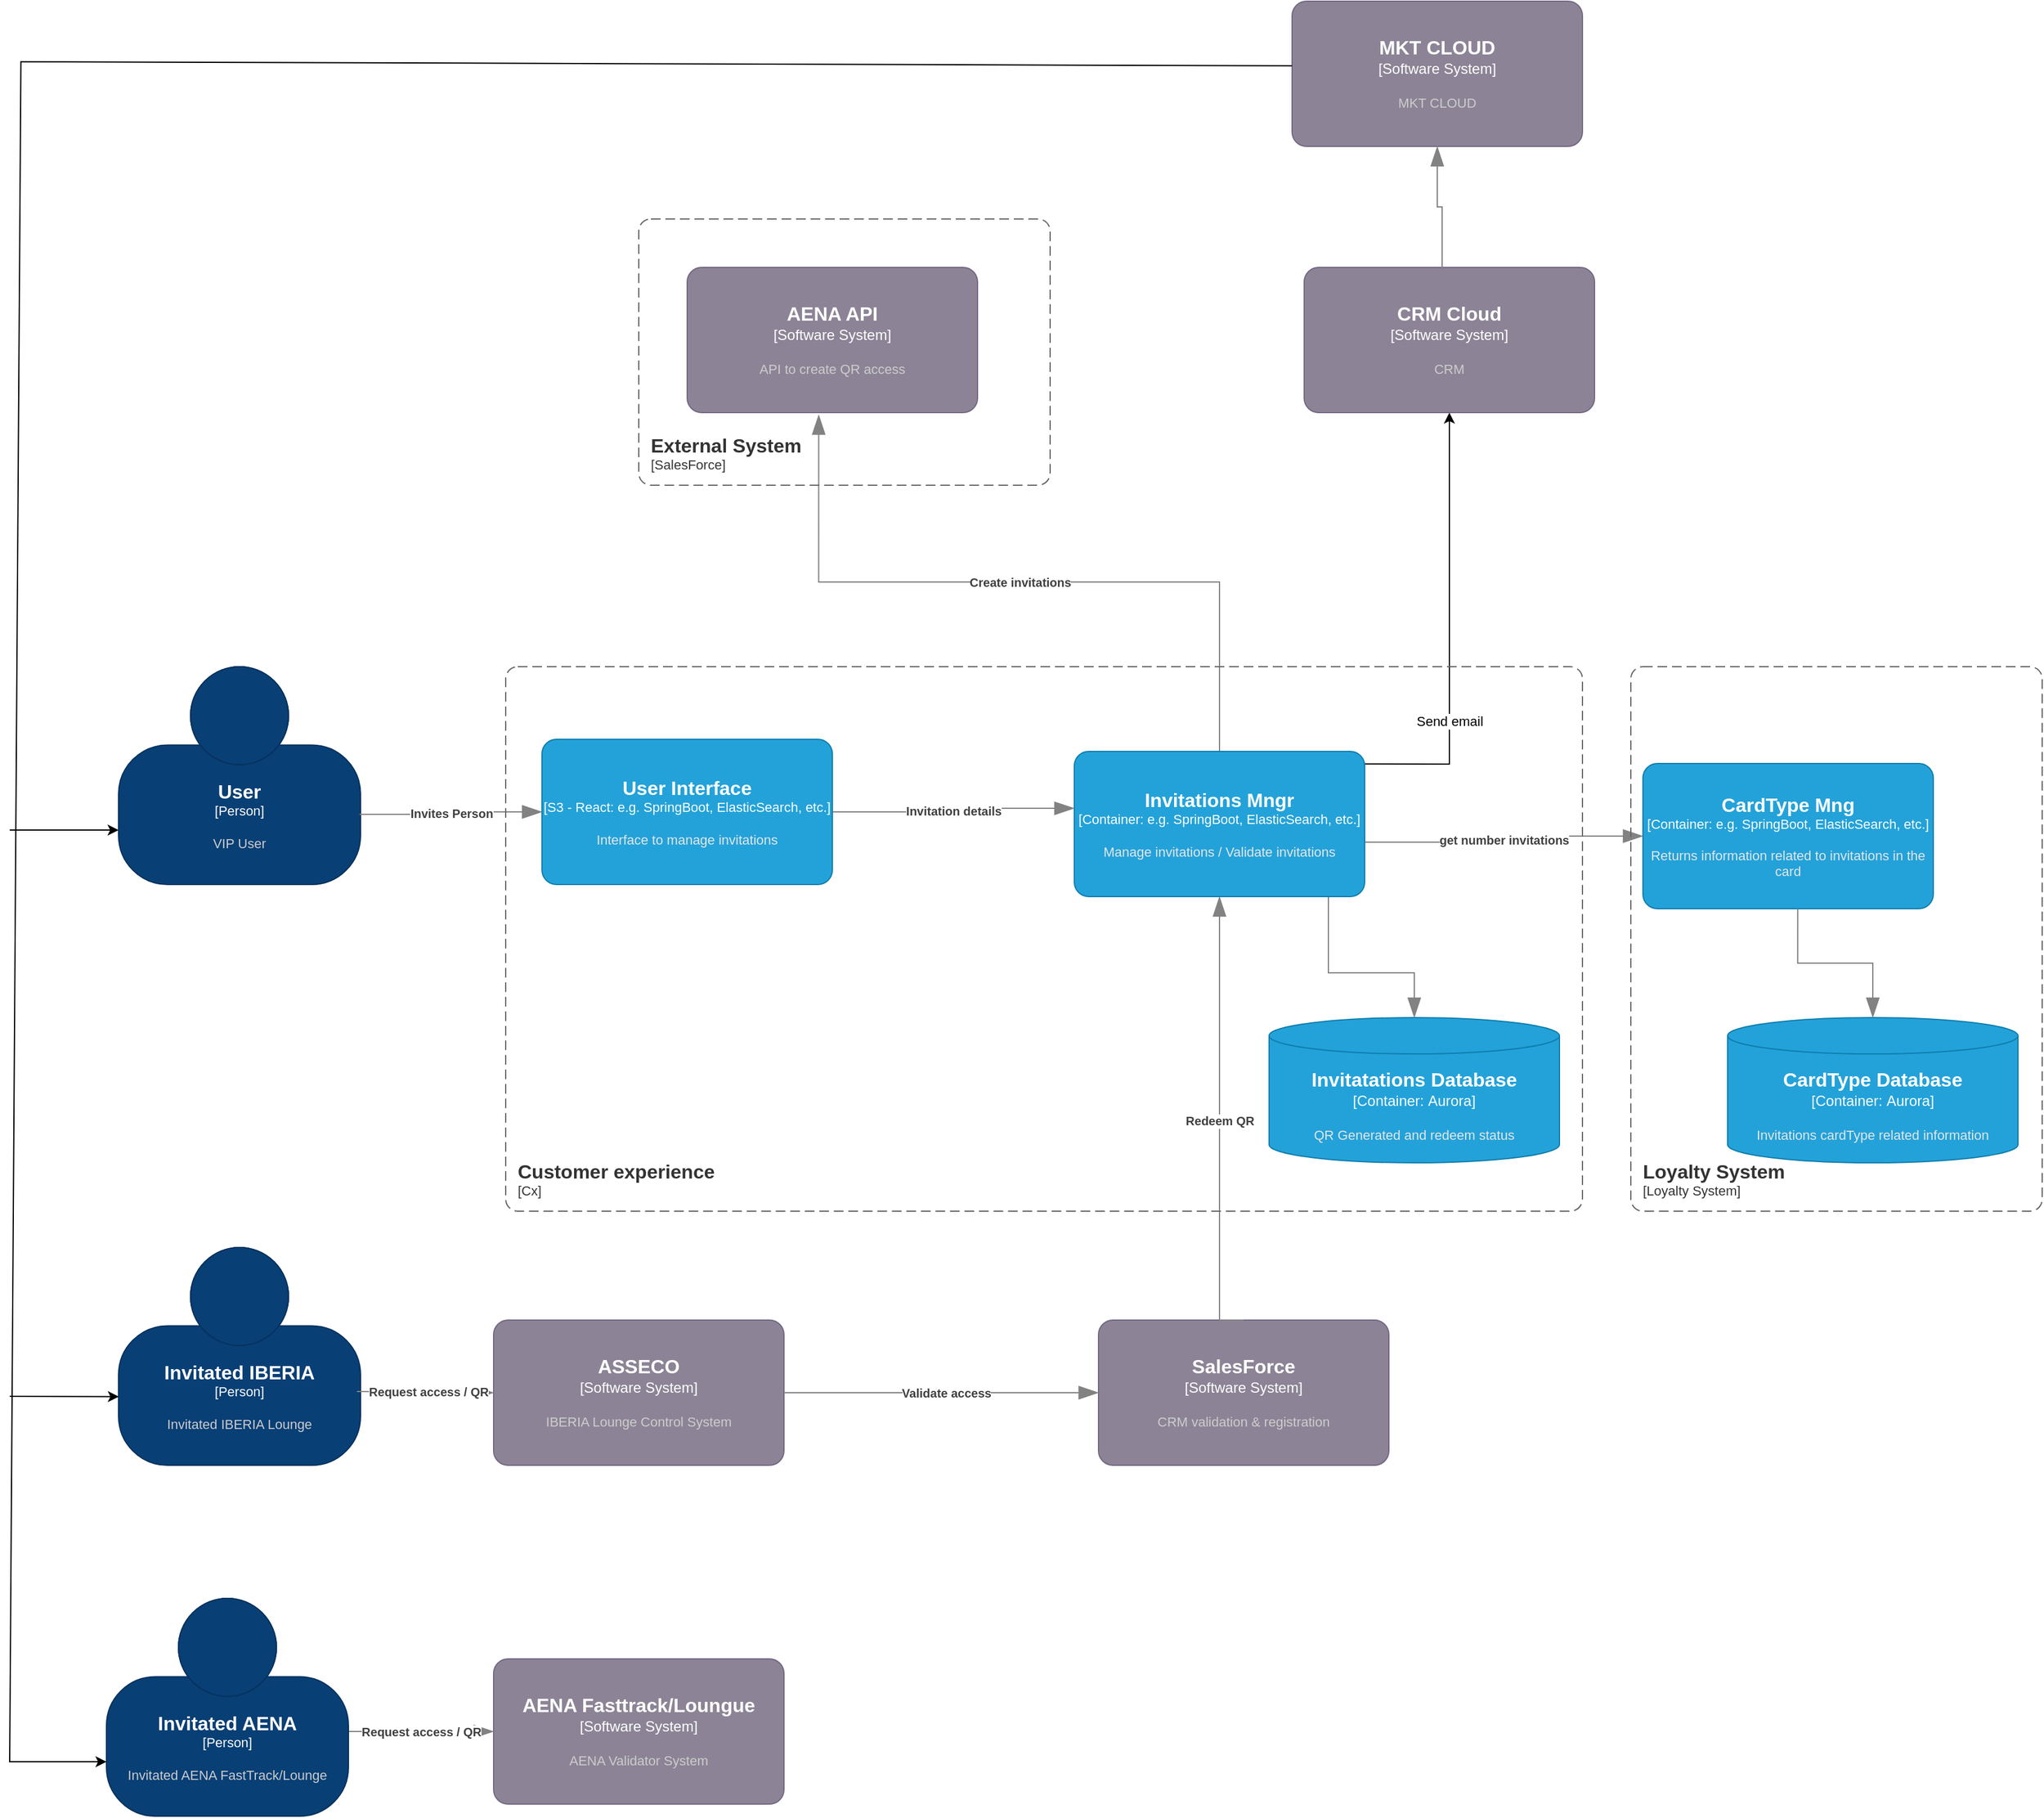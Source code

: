 <mxfile version="28.0.6">
  <diagram name="Page-1" id="3vT81GkO-59NBPtSjDox">
    <mxGraphModel dx="2864" dy="1201" grid="1" gridSize="10" guides="1" tooltips="1" connect="1" arrows="1" fold="1" page="1" pageScale="1" pageWidth="827" pageHeight="1169" math="0" shadow="0">
      <root>
        <mxCell id="0" />
        <mxCell id="1" parent="0" />
        <object placeholders="1" c4Name="User" c4Type="Person" c4Description="VIP User" label="&lt;font style=&quot;font-size: 16px&quot;&gt;&lt;b&gt;%c4Name%&lt;/b&gt;&lt;/font&gt;&lt;div&gt;[%c4Type%]&lt;/div&gt;&lt;br&gt;&lt;div&gt;&lt;font style=&quot;font-size: 11px&quot;&gt;&lt;font color=&quot;#cccccc&quot;&gt;%c4Description%&lt;/font&gt;&lt;/div&gt;" id="GZiBfVCliVj2mwVzaitD-1">
          <mxCell style="html=1;fontSize=11;dashed=0;whiteSpace=wrap;fillColor=#083F75;strokeColor=#06315C;fontColor=#ffffff;shape=mxgraph.c4.person2;align=center;metaEdit=1;points=[[0.5,0,0],[1,0.5,0],[1,0.75,0],[0.75,1,0],[0.5,1,0],[0.25,1,0],[0,0.75,0],[0,0.5,0]];resizable=0;" parent="1" vertex="1">
            <mxGeometry x="50" y="650" width="200" height="180" as="geometry" />
          </mxCell>
        </object>
        <object placeholders="1" c4Type="Relationship" c4Description="Invites Person&#xa;" label="&lt;div style=&quot;text-align: left&quot;&gt;&lt;div style=&quot;text-align: center&quot;&gt;&lt;b&gt;%c4Description%&lt;/b&gt;&lt;/div&gt;" id="GZiBfVCliVj2mwVzaitD-3">
          <mxCell style="endArrow=blockThin;html=1;fontSize=10;fontColor=#404040;strokeWidth=1;endFill=1;strokeColor=#828282;elbow=vertical;metaEdit=1;endSize=14;startSize=14;jumpStyle=arc;jumpSize=16;rounded=0;edgeStyle=orthogonalEdgeStyle;exitX=0.996;exitY=0.678;exitDx=0;exitDy=0;exitPerimeter=0;entryX=0;entryY=0.5;entryDx=0;entryDy=0;entryPerimeter=0;" parent="1" source="GZiBfVCliVj2mwVzaitD-1" target="J698Ror8W2y7IHiP7fl9-1" edge="1">
            <mxGeometry width="240" relative="1" as="geometry">
              <mxPoint x="290" y="800" as="sourcePoint" />
              <mxPoint x="358.32" y="752.84" as="targetPoint" />
              <Array as="points">
                <mxPoint x="325" y="772" />
                <mxPoint x="325" y="770" />
              </Array>
            </mxGeometry>
          </mxCell>
        </object>
        <mxCell id="GZiBfVCliVj2mwVzaitD-8" value="Send email" style="edgeStyle=orthogonalEdgeStyle;rounded=0;orthogonalLoop=1;jettySize=auto;html=1;exitX=0.5;exitY=0;exitDx=0;exitDy=0;exitPerimeter=0;" parent="1" target="GZiBfVCliVj2mwVzaitD-6" edge="1">
          <mxGeometry relative="1" as="geometry">
            <mxPoint x="930.0" y="730.0" as="sourcePoint" />
          </mxGeometry>
        </mxCell>
        <object placeholders="1" c4Type="Relationship" c4Description="Invitation details" label="&lt;div style=&quot;text-align: left&quot;&gt;&lt;div style=&quot;text-align: center&quot;&gt;&lt;b&gt;%c4Description%&lt;/b&gt;&lt;/div&gt;" id="GZiBfVCliVj2mwVzaitD-5">
          <mxCell style="endArrow=blockThin;html=1;fontSize=10;fontColor=#404040;strokeWidth=1;endFill=1;strokeColor=#828282;elbow=vertical;metaEdit=1;endSize=14;startSize=14;jumpStyle=arc;jumpSize=16;rounded=0;edgeStyle=orthogonalEdgeStyle;entryX=0;entryY=0.392;entryDx=0;entryDy=0;entryPerimeter=0;exitX=1;exitY=0.5;exitDx=0;exitDy=0;exitPerimeter=0;" parent="1" source="J698Ror8W2y7IHiP7fl9-1" target="jVN-dQsK68Mz8lYg0hx4-1" edge="1">
            <mxGeometry width="240" relative="1" as="geometry">
              <mxPoint x="630" y="767" as="sourcePoint" />
              <mxPoint x="692" y="771" as="targetPoint" />
            </mxGeometry>
          </mxCell>
        </object>
        <object placeholders="1" c4Name="CRM Cloud" c4Type="Software System" c4Description="CRM" label="&lt;font style=&quot;font-size: 16px&quot;&gt;&lt;b&gt;%c4Name%&lt;/b&gt;&lt;/font&gt;&lt;div&gt;[%c4Type%]&lt;/div&gt;&lt;br&gt;&lt;div&gt;&lt;font style=&quot;font-size: 11px&quot;&gt;&lt;font color=&quot;#cccccc&quot;&gt;%c4Description%&lt;/font&gt;&lt;/div&gt;" id="GZiBfVCliVj2mwVzaitD-6">
          <mxCell style="rounded=1;whiteSpace=wrap;html=1;labelBackgroundColor=none;fillColor=#8C8496;fontColor=#ffffff;align=center;arcSize=10;strokeColor=#736782;metaEdit=1;resizable=0;points=[[0.25,0,0],[0.5,0,0],[0.75,0,0],[1,0.25,0],[1,0.5,0],[1,0.75,0],[0.75,1,0],[0.5,1,0],[0.25,1,0],[0,0.75,0],[0,0.5,0],[0,0.25,0]];" parent="1" vertex="1">
            <mxGeometry x="1030" y="320" width="240" height="120" as="geometry" />
          </mxCell>
        </object>
        <object placeholders="1" c4Name="AENA Fasttrack/Loungue" c4Type="Software System" c4Description="AENA Validator System" label="&lt;font style=&quot;font-size: 16px&quot;&gt;&lt;b&gt;%c4Name%&lt;/b&gt;&lt;/font&gt;&lt;div&gt;[%c4Type%]&lt;/div&gt;&lt;br&gt;&lt;div&gt;&lt;font style=&quot;font-size: 11px&quot;&gt;&lt;font color=&quot;#cccccc&quot;&gt;%c4Description%&lt;/font&gt;&lt;/div&gt;" id="GZiBfVCliVj2mwVzaitD-10">
          <mxCell style="rounded=1;whiteSpace=wrap;html=1;labelBackgroundColor=none;fillColor=#8C8496;fontColor=#ffffff;align=center;arcSize=10;strokeColor=#736782;metaEdit=1;resizable=0;points=[[0.25,0,0],[0.5,0,0],[0.75,0,0],[1,0.25,0],[1,0.5,0],[1,0.75,0],[0.75,1,0],[0.5,1,0],[0.25,1,0],[0,0.75,0],[0,0.5,0],[0,0.25,0]];" parent="1" vertex="1">
            <mxGeometry x="360" y="1470" width="240" height="120" as="geometry" />
          </mxCell>
        </object>
        <object placeholders="1" c4Type="Relationship" c4Description="Request access / QR" label="&lt;div style=&quot;text-align: left&quot;&gt;&lt;div style=&quot;text-align: center&quot;&gt;&lt;b&gt;%c4Description%&lt;/b&gt;&lt;/div&gt;" id="GZiBfVCliVj2mwVzaitD-11">
          <mxCell style="endArrow=blockThin;html=1;fontSize=10;fontColor=#404040;strokeWidth=1;endFill=1;strokeColor=#828282;elbow=vertical;metaEdit=1;endSize=14;startSize=14;jumpStyle=arc;jumpSize=16;rounded=0;edgeStyle=orthogonalEdgeStyle;exitX=1;exitY=0.611;exitDx=0;exitDy=0;exitPerimeter=0;" parent="1" source="GZiBfVCliVj2mwVzaitD-13" target="GZiBfVCliVj2mwVzaitD-10" edge="1">
            <mxGeometry width="240" relative="1" as="geometry">
              <mxPoint x="330.8" y="683.94" as="sourcePoint" />
              <mxPoint x="520" y="900" as="targetPoint" />
            </mxGeometry>
          </mxCell>
        </object>
        <object placeholders="1" c4Name="Invitated IBERIA&#xa;" c4Type="Person" c4Description="Invitated IBERIA Lounge" label="&lt;font style=&quot;font-size: 16px&quot;&gt;&lt;b&gt;%c4Name%&lt;/b&gt;&lt;/font&gt;&lt;div&gt;[%c4Type%]&lt;/div&gt;&lt;br&gt;&lt;div&gt;&lt;font style=&quot;font-size: 11px&quot;&gt;&lt;font color=&quot;#cccccc&quot;&gt;%c4Description%&lt;/font&gt;&lt;/div&gt;" id="GZiBfVCliVj2mwVzaitD-12">
          <mxCell style="html=1;fontSize=11;dashed=0;whiteSpace=wrap;fillColor=#083F75;strokeColor=#06315C;fontColor=#ffffff;shape=mxgraph.c4.person2;align=center;metaEdit=1;points=[[0.5,0,0],[1,0.5,0],[1,0.75,0],[0.75,1,0],[0.5,1,0],[0.25,1,0],[0,0.75,0],[0,0.5,0]];resizable=0;" parent="1" vertex="1">
            <mxGeometry x="50" y="1130" width="200" height="180" as="geometry" />
          </mxCell>
        </object>
        <object placeholders="1" c4Name="Invitated AENA" c4Type="Person" c4Description="Invitated AENA FastTrack/Lounge" label="&lt;font style=&quot;font-size: 16px&quot;&gt;&lt;b&gt;%c4Name%&lt;/b&gt;&lt;/font&gt;&lt;div&gt;[%c4Type%]&lt;/div&gt;&lt;br&gt;&lt;div&gt;&lt;font style=&quot;font-size: 11px&quot;&gt;&lt;font color=&quot;#cccccc&quot;&gt;%c4Description%&lt;/font&gt;&lt;/div&gt;" id="GZiBfVCliVj2mwVzaitD-13">
          <mxCell style="html=1;fontSize=11;dashed=0;whiteSpace=wrap;fillColor=#083F75;strokeColor=#06315C;fontColor=#ffffff;shape=mxgraph.c4.person2;align=center;metaEdit=1;points=[[0.5,0,0],[1,0.5,0],[1,0.75,0],[0.75,1,0],[0.5,1,0],[0.25,1,0],[0,0.75,0],[0,0.5,0]];resizable=0;" parent="1" vertex="1">
            <mxGeometry x="40" y="1420" width="200" height="180" as="geometry" />
          </mxCell>
        </object>
        <object placeholders="1" c4Name="ASSECO" c4Type="Software System" c4Description="IBERIA Lounge Control System" label="&lt;font style=&quot;font-size: 16px&quot;&gt;&lt;b&gt;%c4Name%&lt;/b&gt;&lt;/font&gt;&lt;div&gt;[%c4Type%]&lt;/div&gt;&lt;br&gt;&lt;div&gt;&lt;font style=&quot;font-size: 11px&quot;&gt;&lt;font color=&quot;#cccccc&quot;&gt;%c4Description%&lt;/font&gt;&lt;/div&gt;" id="GZiBfVCliVj2mwVzaitD-14">
          <mxCell style="rounded=1;whiteSpace=wrap;html=1;labelBackgroundColor=none;fillColor=#8C8496;fontColor=#ffffff;align=center;arcSize=10;strokeColor=#736782;metaEdit=1;resizable=0;points=[[0.25,0,0],[0.5,0,0],[0.75,0,0],[1,0.25,0],[1,0.5,0],[1,0.75,0],[0.75,1,0],[0.5,1,0],[0.25,1,0],[0,0.75,0],[0,0.5,0],[0,0.25,0]];" parent="1" vertex="1">
            <mxGeometry x="360" y="1190" width="240" height="120" as="geometry" />
          </mxCell>
        </object>
        <object placeholders="1" c4Type="Relationship" c4Description="Request access / QR" label="&lt;div style=&quot;text-align: left&quot;&gt;&lt;div style=&quot;text-align: center&quot;&gt;&lt;b&gt;%c4Description%&lt;/b&gt;&lt;/div&gt;" id="GZiBfVCliVj2mwVzaitD-15">
          <mxCell style="endArrow=blockThin;html=1;fontSize=10;fontColor=#404040;strokeWidth=1;endFill=1;strokeColor=#828282;elbow=vertical;metaEdit=1;endSize=14;startSize=14;jumpStyle=arc;jumpSize=16;rounded=0;edgeStyle=orthogonalEdgeStyle;exitX=0.985;exitY=0.661;exitDx=0;exitDy=0;exitPerimeter=0;entryX=0;entryY=0.5;entryDx=0;entryDy=0;entryPerimeter=0;" parent="1" source="GZiBfVCliVj2mwVzaitD-12" target="GZiBfVCliVj2mwVzaitD-14" edge="1">
            <mxGeometry x="0.018" width="240" relative="1" as="geometry">
              <mxPoint x="370" y="1420" as="sourcePoint" />
              <mxPoint x="390" y="1249" as="targetPoint" />
              <mxPoint x="1" as="offset" />
            </mxGeometry>
          </mxCell>
        </object>
        <object placeholders="1" c4Type="Relationship" c4Description="get number invitations" label="&lt;div style=&quot;text-align: left&quot;&gt;&lt;div style=&quot;text-align: center&quot;&gt;&lt;b&gt;%c4Description%&lt;/b&gt;&lt;/div&gt;" id="GZiBfVCliVj2mwVzaitD-17">
          <mxCell style="endArrow=blockThin;html=1;fontSize=10;fontColor=#404040;strokeWidth=1;endFill=1;strokeColor=#828282;elbow=vertical;metaEdit=1;endSize=14;startSize=14;jumpStyle=arc;jumpSize=16;rounded=0;edgeStyle=orthogonalEdgeStyle;exitX=0.992;exitY=0.625;exitDx=0;exitDy=0;exitPerimeter=0;entryX=0;entryY=0.5;entryDx=0;entryDy=0;entryPerimeter=0;" parent="1" source="jVN-dQsK68Mz8lYg0hx4-1" target="jVN-dQsK68Mz8lYg0hx4-2" edge="1">
            <mxGeometry width="240" relative="1" as="geometry">
              <mxPoint x="1218" y="795" as="sourcePoint" />
              <mxPoint x="1360" y="792" as="targetPoint" />
            </mxGeometry>
          </mxCell>
        </object>
        <object placeholders="1" c4Name="SalesForce" c4Type="Software System" c4Description="CRM validation &amp; registration " label="&lt;font style=&quot;font-size: 16px&quot;&gt;&lt;b&gt;%c4Name%&lt;/b&gt;&lt;/font&gt;&lt;div&gt;[%c4Type%]&lt;/div&gt;&lt;br&gt;&lt;div&gt;&lt;font style=&quot;font-size: 11px&quot;&gt;&lt;font color=&quot;#cccccc&quot;&gt;%c4Description%&lt;/font&gt;&lt;/div&gt;" id="GZiBfVCliVj2mwVzaitD-18">
          <mxCell style="rounded=1;whiteSpace=wrap;html=1;labelBackgroundColor=none;fillColor=#8C8496;fontColor=#ffffff;align=center;arcSize=10;strokeColor=#736782;metaEdit=1;resizable=0;points=[[0.25,0,0],[0.5,0,0],[0.75,0,0],[1,0.25,0],[1,0.5,0],[1,0.75,0],[0.75,1,0],[0.5,1,0],[0.25,1,0],[0,0.75,0],[0,0.5,0],[0,0.25,0]];" parent="1" vertex="1">
            <mxGeometry x="860" y="1190" width="240" height="120" as="geometry" />
          </mxCell>
        </object>
        <object placeholders="1" c4Type="Relationship" c4Description="Validate access" label="&lt;div style=&quot;text-align: left&quot;&gt;&lt;div style=&quot;text-align: center&quot;&gt;&lt;b&gt;%c4Description%&lt;/b&gt;&lt;/div&gt;" id="GZiBfVCliVj2mwVzaitD-19">
          <mxCell style="endArrow=blockThin;html=1;fontSize=10;fontColor=#404040;strokeWidth=1;endFill=1;strokeColor=#828282;elbow=vertical;metaEdit=1;endSize=14;startSize=14;jumpStyle=arc;jumpSize=16;rounded=0;edgeStyle=orthogonalEdgeStyle;entryX=0;entryY=0.5;entryDx=0;entryDy=0;entryPerimeter=0;exitX=1;exitY=0.5;exitDx=0;exitDy=0;exitPerimeter=0;" parent="1" source="GZiBfVCliVj2mwVzaitD-14" target="GZiBfVCliVj2mwVzaitD-18" edge="1">
            <mxGeometry x="0.018" width="240" relative="1" as="geometry">
              <mxPoint x="641" y="1180" as="sourcePoint" />
              <mxPoint x="553" y="1241" as="targetPoint" />
              <mxPoint x="1" as="offset" />
            </mxGeometry>
          </mxCell>
        </object>
        <object placeholders="1" c4Type="Relationship" c4Description="Redeem QR" label="&lt;div style=&quot;text-align: left&quot;&gt;&lt;div style=&quot;text-align: center&quot;&gt;&lt;b&gt;%c4Description%&lt;/b&gt;&lt;/div&gt;" id="GZiBfVCliVj2mwVzaitD-20">
          <mxCell style="endArrow=blockThin;html=1;fontSize=10;fontColor=#404040;strokeWidth=1;endFill=1;strokeColor=#828282;elbow=vertical;metaEdit=1;endSize=14;startSize=14;jumpStyle=arc;jumpSize=16;rounded=0;edgeStyle=orthogonalEdgeStyle;exitX=0.5;exitY=0;exitDx=0;exitDy=0;exitPerimeter=0;" parent="1" source="GZiBfVCliVj2mwVzaitD-18" target="jVN-dQsK68Mz8lYg0hx4-1" edge="1">
            <mxGeometry width="240" relative="1" as="geometry">
              <mxPoint x="990" y="880" as="sourcePoint" />
              <mxPoint x="930.0" y="850" as="targetPoint" />
              <Array as="points">
                <mxPoint x="960" y="1190" />
              </Array>
            </mxGeometry>
          </mxCell>
        </object>
        <object placeholders="1" c4Name="AENA API" c4Type="Software System" c4Description="API to create QR access" label="&lt;font style=&quot;font-size: 16px&quot;&gt;&lt;b&gt;%c4Name%&lt;/b&gt;&lt;/font&gt;&lt;div&gt;[%c4Type%]&lt;/div&gt;&lt;br&gt;&lt;div&gt;&lt;font style=&quot;font-size: 11px&quot;&gt;&lt;font color=&quot;#cccccc&quot;&gt;%c4Description%&lt;/font&gt;&lt;/div&gt;" id="GZiBfVCliVj2mwVzaitD-22">
          <mxCell style="rounded=1;whiteSpace=wrap;html=1;labelBackgroundColor=none;fillColor=#8C8496;fontColor=#ffffff;align=center;arcSize=10;strokeColor=#736782;metaEdit=1;resizable=0;points=[[0.25,0,0],[0.5,0,0],[0.75,0,0],[1,0.25,0],[1,0.5,0],[1,0.75,0],[0.75,1,0],[0.5,1,0],[0.25,1,0],[0,0.75,0],[0,0.5,0],[0,0.25,0]];" parent="1" vertex="1">
            <mxGeometry x="520" y="320" width="240" height="120" as="geometry" />
          </mxCell>
        </object>
        <object placeholders="1" c4Type="Relationship" c4Description="Create invitations" label="&lt;div style=&quot;text-align: left&quot;&gt;&lt;div style=&quot;text-align: center&quot;&gt;&lt;b&gt;%c4Description%&lt;/b&gt;&lt;/div&gt;" id="GZiBfVCliVj2mwVzaitD-32">
          <mxCell style="endArrow=blockThin;html=1;fontSize=10;fontColor=#404040;strokeWidth=1;endFill=1;strokeColor=#828282;elbow=vertical;metaEdit=1;endSize=14;startSize=14;jumpStyle=arc;jumpSize=16;rounded=0;edgeStyle=orthogonalEdgeStyle;exitX=0.5;exitY=0;exitDx=0;exitDy=0;exitPerimeter=0;entryX=0.453;entryY=1.015;entryDx=0;entryDy=0;entryPerimeter=0;" parent="1" source="jVN-dQsK68Mz8lYg0hx4-1" target="GZiBfVCliVj2mwVzaitD-22" edge="1">
            <mxGeometry width="240" relative="1" as="geometry">
              <mxPoint x="890.0" y="477.8" as="sourcePoint" />
              <mxPoint x="760" y="490" as="targetPoint" />
            </mxGeometry>
          </mxCell>
        </object>
        <object placeholders="1" c4Name="Invitatations Database" c4Type="Container" c4Technology="Aurora" c4Description="QR Generated and redeem status" label="&lt;font style=&quot;font-size: 16px&quot;&gt;&lt;b&gt;%c4Name%&lt;/b&gt;&lt;/font&gt;&lt;div&gt;[%c4Type%:&amp;nbsp;%c4Technology%]&lt;/div&gt;&lt;br&gt;&lt;div&gt;&lt;font style=&quot;font-size: 11px&quot;&gt;&lt;font color=&quot;#E6E6E6&quot;&gt;%c4Description%&lt;/font&gt;&lt;/div&gt;" id="GZiBfVCliVj2mwVzaitD-47">
          <mxCell style="shape=cylinder3;size=15;whiteSpace=wrap;html=1;boundedLbl=1;rounded=0;labelBackgroundColor=none;fillColor=#23A2D9;fontSize=12;fontColor=#ffffff;align=center;strokeColor=#0E7DAD;metaEdit=1;points=[[0.5,0,0],[1,0.25,0],[1,0.5,0],[1,0.75,0],[0.5,1,0],[0,0.75,0],[0,0.5,0],[0,0.25,0]];resizable=0;" parent="1" vertex="1">
            <mxGeometry x="1001" y="940" width="240" height="120" as="geometry" />
          </mxCell>
        </object>
        <object placeholders="1" c4Type="Relationship" id="GZiBfVCliVj2mwVzaitD-48">
          <mxCell style="endArrow=blockThin;html=1;fontSize=10;fontColor=#404040;strokeWidth=1;endFill=1;strokeColor=#828282;elbow=vertical;metaEdit=1;endSize=14;startSize=14;jumpStyle=arc;jumpSize=16;rounded=0;edgeStyle=orthogonalEdgeStyle;exitX=0.889;exitY=0.767;exitDx=0;exitDy=0;exitPerimeter=0;entryX=0.5;entryY=0;entryDx=0;entryDy=0;entryPerimeter=0;" parent="1" target="GZiBfVCliVj2mwVzaitD-47" edge="1">
            <mxGeometry width="240" relative="1" as="geometry">
              <mxPoint x="1027.3" y="840.39" as="sourcePoint" />
              <mxPoint x="1080" y="921" as="targetPoint" />
              <Array as="points">
                <mxPoint x="1027" y="837" />
                <mxPoint x="1050" y="837" />
                <mxPoint x="1050" y="903" />
                <mxPoint x="1121" y="903" />
              </Array>
            </mxGeometry>
          </mxCell>
        </object>
        <object placeholders="1" c4Name="MKT CLOUD" c4Type="Software System" c4Description="MKT CLOUD" label="&lt;font style=&quot;font-size: 16px&quot;&gt;&lt;b&gt;%c4Name%&lt;/b&gt;&lt;/font&gt;&lt;div&gt;[%c4Type%]&lt;/div&gt;&lt;br&gt;&lt;div&gt;&lt;font style=&quot;font-size: 11px&quot;&gt;&lt;font color=&quot;#cccccc&quot;&gt;%c4Description%&lt;/font&gt;&lt;/div&gt;" id="HoEepGGGa_avJy1yhr9v-1">
          <mxCell style="rounded=1;whiteSpace=wrap;html=1;labelBackgroundColor=none;fillColor=#8C8496;fontColor=#ffffff;align=center;arcSize=10;strokeColor=#736782;metaEdit=1;resizable=0;points=[[0.25,0,0],[0.5,0,0],[0.75,0,0],[1,0.25,0],[1,0.5,0],[1,0.75,0],[0.75,1,0],[0.5,1,0],[0.25,1,0],[0,0.75,0],[0,0.5,0],[0,0.25,0]];" parent="1" vertex="1">
            <mxGeometry x="1020" y="100" width="240" height="120" as="geometry" />
          </mxCell>
        </object>
        <object placeholders="1" c4Name="Invitations Mngr" c4Type="Container" c4Technology="e.g. SpringBoot, ElasticSearch, etc." c4Description="Manage invitations / Validate invitations" label="&lt;font style=&quot;font-size: 16px&quot;&gt;&lt;b&gt;%c4Name%&lt;/b&gt;&lt;/font&gt;&lt;div&gt;[%c4Type%: %c4Technology%]&lt;/div&gt;&lt;br&gt;&lt;div&gt;&lt;font style=&quot;font-size: 11px&quot;&gt;&lt;font color=&quot;#E6E6E6&quot;&gt;%c4Description%&lt;/font&gt;&lt;/div&gt;" id="jVN-dQsK68Mz8lYg0hx4-1">
          <mxCell style="rounded=1;whiteSpace=wrap;html=1;fontSize=11;labelBackgroundColor=none;fillColor=#23A2D9;fontColor=#ffffff;align=center;arcSize=10;strokeColor=#0E7DAD;metaEdit=1;resizable=0;points=[[0.25,0,0],[0.5,0,0],[0.75,0,0],[1,0.25,0],[1,0.5,0],[1,0.75,0],[0.75,1,0],[0.5,1,0],[0.25,1,0],[0,0.75,0],[0,0.5,0],[0,0.25,0]];" parent="1" vertex="1">
            <mxGeometry x="840" y="720" width="240" height="120" as="geometry" />
          </mxCell>
        </object>
        <object placeholders="1" c4Name="CardType Mng" c4Type="Container" c4Technology="e.g. SpringBoot, ElasticSearch, etc." c4Description="Returns information related to invitations in the card" label="&lt;font style=&quot;font-size: 16px&quot;&gt;&lt;b&gt;%c4Name%&lt;/b&gt;&lt;/font&gt;&lt;div&gt;[%c4Type%: %c4Technology%]&lt;/div&gt;&lt;br&gt;&lt;div&gt;&lt;font style=&quot;font-size: 11px&quot;&gt;&lt;font color=&quot;#E6E6E6&quot;&gt;%c4Description%&lt;/font&gt;&lt;/div&gt;" id="jVN-dQsK68Mz8lYg0hx4-2">
          <mxCell style="rounded=1;whiteSpace=wrap;html=1;fontSize=11;labelBackgroundColor=none;fillColor=#23A2D9;fontColor=#ffffff;align=center;arcSize=10;strokeColor=#0E7DAD;metaEdit=1;resizable=0;points=[[0.25,0,0],[0.5,0,0],[0.75,0,0],[1,0.25,0],[1,0.5,0],[1,0.75,0],[0.75,1,0],[0.5,1,0],[0.25,1,0],[0,0.75,0],[0,0.5,0],[0,0.25,0]];" parent="1" vertex="1">
            <mxGeometry x="1310" y="730" width="240" height="120" as="geometry" />
          </mxCell>
        </object>
        <object placeholders="1" c4Name="CardType Database" c4Type="Container" c4Technology="Aurora" c4Description="Invitations cardType related information" label="&lt;font style=&quot;font-size: 16px&quot;&gt;&lt;b&gt;%c4Name%&lt;/b&gt;&lt;/font&gt;&lt;div&gt;[%c4Type%:&amp;nbsp;%c4Technology%]&lt;/div&gt;&lt;br&gt;&lt;div&gt;&lt;font style=&quot;font-size: 11px&quot;&gt;&lt;font color=&quot;#E6E6E6&quot;&gt;%c4Description%&lt;/font&gt;&lt;/div&gt;" id="jVN-dQsK68Mz8lYg0hx4-3">
          <mxCell style="shape=cylinder3;size=15;whiteSpace=wrap;html=1;boundedLbl=1;rounded=0;labelBackgroundColor=none;fillColor=#23A2D9;fontSize=12;fontColor=#ffffff;align=center;strokeColor=#0E7DAD;metaEdit=1;points=[[0.5,0,0],[1,0.25,0],[1,0.5,0],[1,0.75,0],[0.5,1,0],[0,0.75,0],[0,0.5,0],[0,0.25,0]];resizable=0;" parent="1" vertex="1">
            <mxGeometry x="1380" y="940" width="240" height="120" as="geometry" />
          </mxCell>
        </object>
        <object placeholders="1" c4Type="Relationship" id="jVN-dQsK68Mz8lYg0hx4-4">
          <mxCell style="endArrow=blockThin;html=1;fontSize=10;fontColor=#404040;strokeWidth=1;endFill=1;strokeColor=#828282;elbow=vertical;metaEdit=1;endSize=14;startSize=14;jumpStyle=arc;jumpSize=16;rounded=0;edgeStyle=orthogonalEdgeStyle;exitX=0.533;exitY=1;exitDx=0;exitDy=0;exitPerimeter=0;entryX=0.5;entryY=0;entryDx=0;entryDy=0;entryPerimeter=0;" parent="1" source="jVN-dQsK68Mz8lYg0hx4-2" target="jVN-dQsK68Mz8lYg0hx4-3" edge="1">
            <mxGeometry width="240" relative="1" as="geometry">
              <mxPoint x="1100" y="860" as="sourcePoint" />
              <mxPoint x="1340" y="860" as="targetPoint" />
            </mxGeometry>
          </mxCell>
        </object>
        <object placeholders="1" c4Type="Relationship" id="jVN-dQsK68Mz8lYg0hx4-5">
          <mxCell style="endArrow=blockThin;html=1;fontSize=10;fontColor=#404040;strokeWidth=1;endFill=1;strokeColor=#828282;elbow=vertical;metaEdit=1;endSize=14;startSize=14;jumpStyle=arc;jumpSize=16;rounded=0;edgeStyle=orthogonalEdgeStyle;exitX=0.475;exitY=0.017;exitDx=0;exitDy=0;exitPerimeter=0;entryX=0.5;entryY=1;entryDx=0;entryDy=0;entryPerimeter=0;" parent="1" source="GZiBfVCliVj2mwVzaitD-6" target="HoEepGGGa_avJy1yhr9v-1" edge="1">
            <mxGeometry width="240" relative="1" as="geometry">
              <mxPoint x="1100" y="760" as="sourcePoint" />
              <mxPoint x="1340" y="760" as="targetPoint" />
            </mxGeometry>
          </mxCell>
        </object>
        <object placeholders="1" c4Name="Customer experience" c4Type="SystemScopeBoundary" c4Application="Cx" label="&lt;font style=&quot;font-size: 16px&quot;&gt;&lt;b&gt;&lt;div style=&quot;text-align: left&quot;&gt;%c4Name%&lt;/div&gt;&lt;/b&gt;&lt;/font&gt;&lt;div style=&quot;text-align: left&quot;&gt;[%c4Application%]&lt;/div&gt;" id="jVN-dQsK68Mz8lYg0hx4-6">
          <mxCell style="rounded=1;fontSize=11;whiteSpace=wrap;html=1;dashed=1;arcSize=20;fillColor=none;strokeColor=#666666;fontColor=#333333;labelBackgroundColor=none;align=left;verticalAlign=bottom;labelBorderColor=none;spacingTop=0;spacing=10;dashPattern=8 4;metaEdit=1;rotatable=0;perimeter=rectanglePerimeter;noLabel=0;labelPadding=0;allowArrows=0;connectable=0;expand=0;recursiveResize=0;editable=1;pointerEvents=0;absoluteArcSize=1;points=[[0.25,0,0],[0.5,0,0],[0.75,0,0],[1,0.25,0],[1,0.5,0],[1,0.75,0],[0.75,1,0],[0.5,1,0],[0.25,1,0],[0,0.75,0],[0,0.5,0],[0,0.25,0]];" parent="1" vertex="1">
            <mxGeometry x="370" y="650" width="890" height="450" as="geometry" />
          </mxCell>
        </object>
        <object placeholders="1" c4Name="Loyalty System" c4Type="SystemScopeBoundary" c4Application="Loyalty System" label="&lt;font style=&quot;font-size: 16px&quot;&gt;&lt;b&gt;&lt;div style=&quot;text-align: left&quot;&gt;%c4Name%&lt;/div&gt;&lt;/b&gt;&lt;/font&gt;&lt;div style=&quot;text-align: left&quot;&gt;[%c4Application%]&lt;/div&gt;" id="jVN-dQsK68Mz8lYg0hx4-7">
          <mxCell style="rounded=1;fontSize=11;whiteSpace=wrap;html=1;dashed=1;arcSize=20;fillColor=none;strokeColor=#666666;fontColor=#333333;labelBackgroundColor=none;align=left;verticalAlign=bottom;labelBorderColor=none;spacingTop=0;spacing=10;dashPattern=8 4;metaEdit=1;rotatable=0;perimeter=rectanglePerimeter;noLabel=0;labelPadding=0;allowArrows=0;connectable=0;expand=0;recursiveResize=0;editable=1;pointerEvents=0;absoluteArcSize=1;points=[[0.25,0,0],[0.5,0,0],[0.75,0,0],[1,0.25,0],[1,0.5,0],[1,0.75,0],[0.75,1,0],[0.5,1,0],[0.25,1,0],[0,0.75,0],[0,0.5,0],[0,0.25,0]];" parent="1" vertex="1">
            <mxGeometry x="1300" y="650" width="340" height="450" as="geometry" />
          </mxCell>
        </object>
        <object placeholders="1" c4Name="External System" c4Type="SystemScopeBoundary" c4Application="SalesForce" label="&lt;font style=&quot;font-size: 16px&quot;&gt;&lt;b&gt;&lt;div style=&quot;text-align: left&quot;&gt;%c4Name%&lt;/div&gt;&lt;/b&gt;&lt;/font&gt;&lt;div style=&quot;text-align: left&quot;&gt;[%c4Application%]&lt;/div&gt;" id="jVN-dQsK68Mz8lYg0hx4-8">
          <mxCell style="rounded=1;fontSize=11;whiteSpace=wrap;html=1;dashed=1;arcSize=20;fillColor=none;strokeColor=#666666;fontColor=#333333;labelBackgroundColor=none;align=left;verticalAlign=bottom;labelBorderColor=none;spacingTop=0;spacing=10;dashPattern=8 4;metaEdit=1;rotatable=0;perimeter=rectanglePerimeter;noLabel=0;labelPadding=0;allowArrows=0;connectable=0;expand=0;recursiveResize=0;editable=1;pointerEvents=0;absoluteArcSize=1;points=[[0.25,0,0],[0.5,0,0],[0.75,0,0],[1,0.25,0],[1,0.5,0],[1,0.75,0],[0.75,1,0],[0.5,1,0],[0.25,1,0],[0,0.75,0],[0,0.5,0],[0,0.25,0]];" parent="1" vertex="1">
            <mxGeometry x="480" y="280" width="340" height="220" as="geometry" />
          </mxCell>
        </object>
        <object placeholders="1" c4Name="User Interface" c4Type="S3 - React" c4Technology="e.g. SpringBoot, ElasticSearch, etc." c4Description="Interface to manage invitations" label="&lt;font style=&quot;font-size: 16px&quot;&gt;&lt;b&gt;%c4Name%&lt;/b&gt;&lt;/font&gt;&lt;div&gt;[%c4Type%: %c4Technology%]&lt;/div&gt;&lt;br&gt;&lt;div&gt;&lt;font style=&quot;font-size: 11px&quot;&gt;&lt;font color=&quot;#E6E6E6&quot;&gt;%c4Description%&lt;/font&gt;&lt;/div&gt;" id="J698Ror8W2y7IHiP7fl9-1">
          <mxCell style="rounded=1;whiteSpace=wrap;html=1;fontSize=11;labelBackgroundColor=none;fillColor=#23A2D9;fontColor=#ffffff;align=center;arcSize=10;strokeColor=#0E7DAD;metaEdit=1;resizable=0;points=[[0.25,0,0],[0.5,0,0],[0.75,0,0],[1,0.25,0],[1,0.5,0],[1,0.75,0],[0.75,1,0],[0.5,1,0],[0.25,1,0],[0,0.75,0],[0,0.5,0],[0,0.25,0]];" parent="1" vertex="1">
            <mxGeometry x="400" y="710" width="240" height="120" as="geometry" />
          </mxCell>
        </object>
        <mxCell id="en2-14WGMjZmyGK1i4A7-1" value="" style="endArrow=classic;html=1;rounded=0;exitX=0.003;exitY=0.445;exitDx=0;exitDy=0;exitPerimeter=0;entryX=0;entryY=0.75;entryDx=0;entryDy=0;entryPerimeter=0;" edge="1" parent="1" target="GZiBfVCliVj2mwVzaitD-13">
          <mxGeometry width="50" height="50" relative="1" as="geometry">
            <mxPoint x="1020.0" y="153.4" as="sourcePoint" />
            <mxPoint x="53.08" y="750.98" as="targetPoint" />
            <Array as="points">
              <mxPoint x="-30.72" y="150" />
              <mxPoint x="-40" y="1555" />
            </Array>
          </mxGeometry>
        </mxCell>
        <mxCell id="en2-14WGMjZmyGK1i4A7-2" value="" style="endArrow=classic;html=1;rounded=0;entryX=0;entryY=0.75;entryDx=0;entryDy=0;entryPerimeter=0;" edge="1" parent="1" target="GZiBfVCliVj2mwVzaitD-1">
          <mxGeometry width="50" height="50" relative="1" as="geometry">
            <mxPoint x="-40" y="785" as="sourcePoint" />
            <mxPoint x="550" y="960" as="targetPoint" />
          </mxGeometry>
        </mxCell>
        <mxCell id="en2-14WGMjZmyGK1i4A7-3" value="" style="endArrow=classic;html=1;rounded=0;entryX=0.001;entryY=0.685;entryDx=0;entryDy=0;entryPerimeter=0;" edge="1" parent="1" target="GZiBfVCliVj2mwVzaitD-12">
          <mxGeometry width="50" height="50" relative="1" as="geometry">
            <mxPoint x="-40" y="1253" as="sourcePoint" />
            <mxPoint x="550" y="1320" as="targetPoint" />
          </mxGeometry>
        </mxCell>
      </root>
    </mxGraphModel>
  </diagram>
</mxfile>
